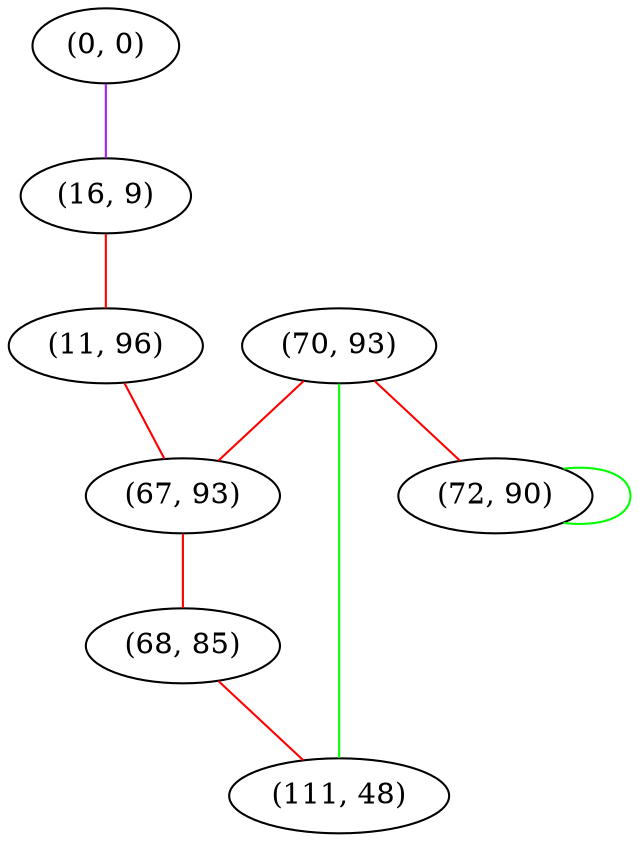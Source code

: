 graph "" {
"(0, 0)";
"(70, 93)";
"(16, 9)";
"(11, 96)";
"(67, 93)";
"(68, 85)";
"(111, 48)";
"(72, 90)";
"(0, 0)" -- "(16, 9)"  [color=purple, key=0, weight=4];
"(70, 93)" -- "(111, 48)"  [color=green, key=0, weight=2];
"(70, 93)" -- "(72, 90)"  [color=red, key=0, weight=1];
"(70, 93)" -- "(67, 93)"  [color=red, key=0, weight=1];
"(16, 9)" -- "(11, 96)"  [color=red, key=0, weight=1];
"(11, 96)" -- "(67, 93)"  [color=red, key=0, weight=1];
"(67, 93)" -- "(68, 85)"  [color=red, key=0, weight=1];
"(68, 85)" -- "(111, 48)"  [color=red, key=0, weight=1];
"(72, 90)" -- "(72, 90)"  [color=green, key=0, weight=2];
}
